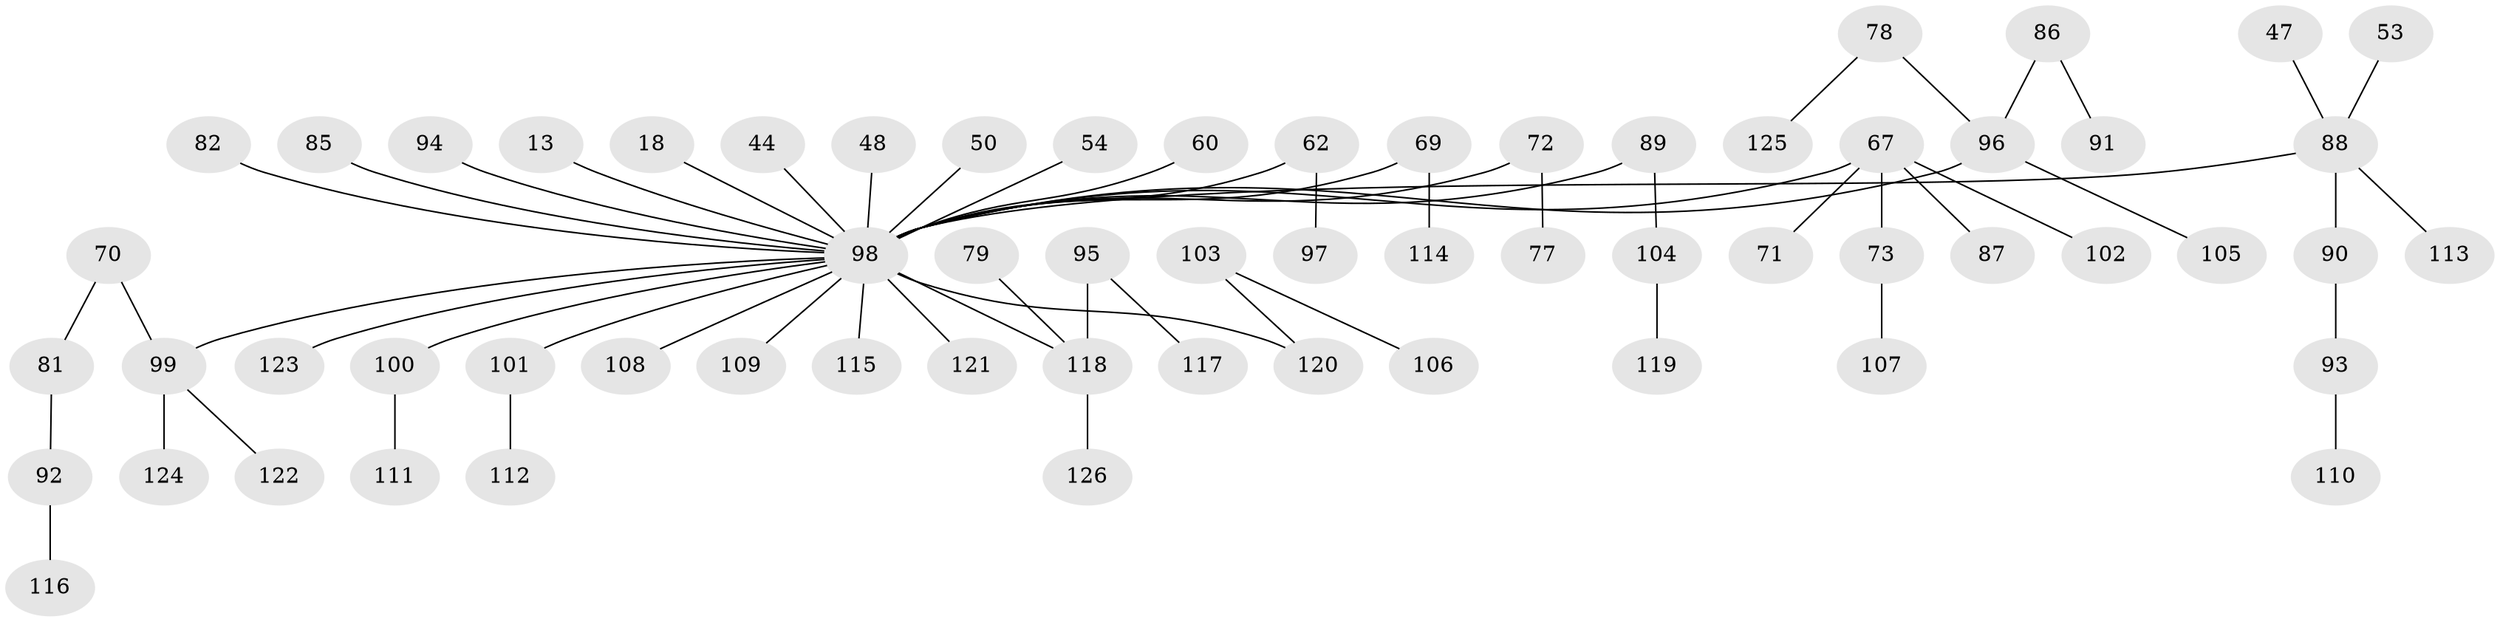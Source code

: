 // original degree distribution, {5: 0.023809523809523808, 6: 0.015873015873015872, 7: 0.007936507936507936, 4: 0.03968253968253968, 3: 0.16666666666666666, 2: 0.30952380952380953, 1: 0.4365079365079365}
// Generated by graph-tools (version 1.1) at 2025/56/03/04/25 21:56:41]
// undirected, 63 vertices, 62 edges
graph export_dot {
graph [start="1"]
  node [color=gray90,style=filled];
  13;
  18;
  44;
  47;
  48;
  50;
  53;
  54;
  60;
  62;
  67 [super="+41+61+57"];
  69;
  70;
  71;
  72;
  73;
  77;
  78;
  79;
  81;
  82;
  85;
  86;
  87;
  88 [super="+30+68"];
  89 [super="+75+84"];
  90;
  91;
  92;
  93;
  94;
  95;
  96 [super="+58"];
  97;
  98 [super="+51+83"];
  99 [super="+33"];
  100 [super="+36"];
  101;
  102;
  103;
  104;
  105;
  106;
  107;
  108;
  109;
  110;
  111;
  112;
  113;
  114;
  115;
  116;
  117;
  118 [super="+76"];
  119;
  120 [super="+65"];
  121;
  122;
  123;
  124;
  125;
  126;
  13 -- 98;
  18 -- 98;
  44 -- 98;
  47 -- 88;
  48 -- 98;
  50 -- 98;
  53 -- 88;
  54 -- 98;
  60 -- 98;
  62 -- 97;
  62 -- 98;
  67 -- 73;
  67 -- 87;
  67 -- 102;
  67 -- 71;
  67 -- 98;
  69 -- 114;
  69 -- 98;
  70 -- 81;
  70 -- 99;
  72 -- 77;
  72 -- 98;
  73 -- 107;
  78 -- 125;
  78 -- 96;
  79 -- 118;
  81 -- 92;
  82 -- 98;
  85 -- 98;
  86 -- 91;
  86 -- 96;
  88 -- 90;
  88 -- 113;
  88 -- 98;
  89 -- 104;
  89 -- 98;
  90 -- 93;
  92 -- 116;
  93 -- 110;
  94 -- 98;
  95 -- 117;
  95 -- 118;
  96 -- 105;
  96 -- 98;
  98 -- 99;
  98 -- 100;
  98 -- 101;
  98 -- 108;
  98 -- 109;
  98 -- 115;
  98 -- 118;
  98 -- 120;
  98 -- 121;
  98 -- 123;
  99 -- 122;
  99 -- 124;
  100 -- 111;
  101 -- 112;
  103 -- 106;
  103 -- 120;
  104 -- 119;
  118 -- 126;
}
